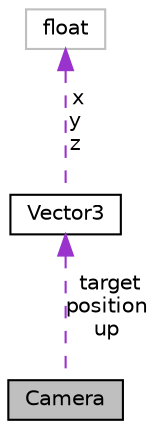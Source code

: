 digraph "Camera"
{
  bgcolor="transparent";
  edge [fontname="Helvetica",fontsize="10",labelfontname="Helvetica",labelfontsize="10"];
  node [fontname="Helvetica",fontsize="10",shape=record];
  Node1 [label="Camera",height=0.2,width=0.4,color="black", fillcolor="grey75", style="filled", fontcolor="black"];
  Node2 -> Node1 [dir="back",color="darkorchid3",fontsize="10",style="dashed",label=" target\nposition\nup" ,fontname="Helvetica"];
  Node2 [label="Vector3",height=0.2,width=0.4,color="black",URL="$structVector3.html",tooltip="Defines a 3D vector and its methods. "];
  Node3 -> Node2 [dir="back",color="darkorchid3",fontsize="10",style="dashed",label=" x\ny\nz" ,fontname="Helvetica"];
  Node3 [label="float",height=0.2,width=0.4,color="grey75"];
}
